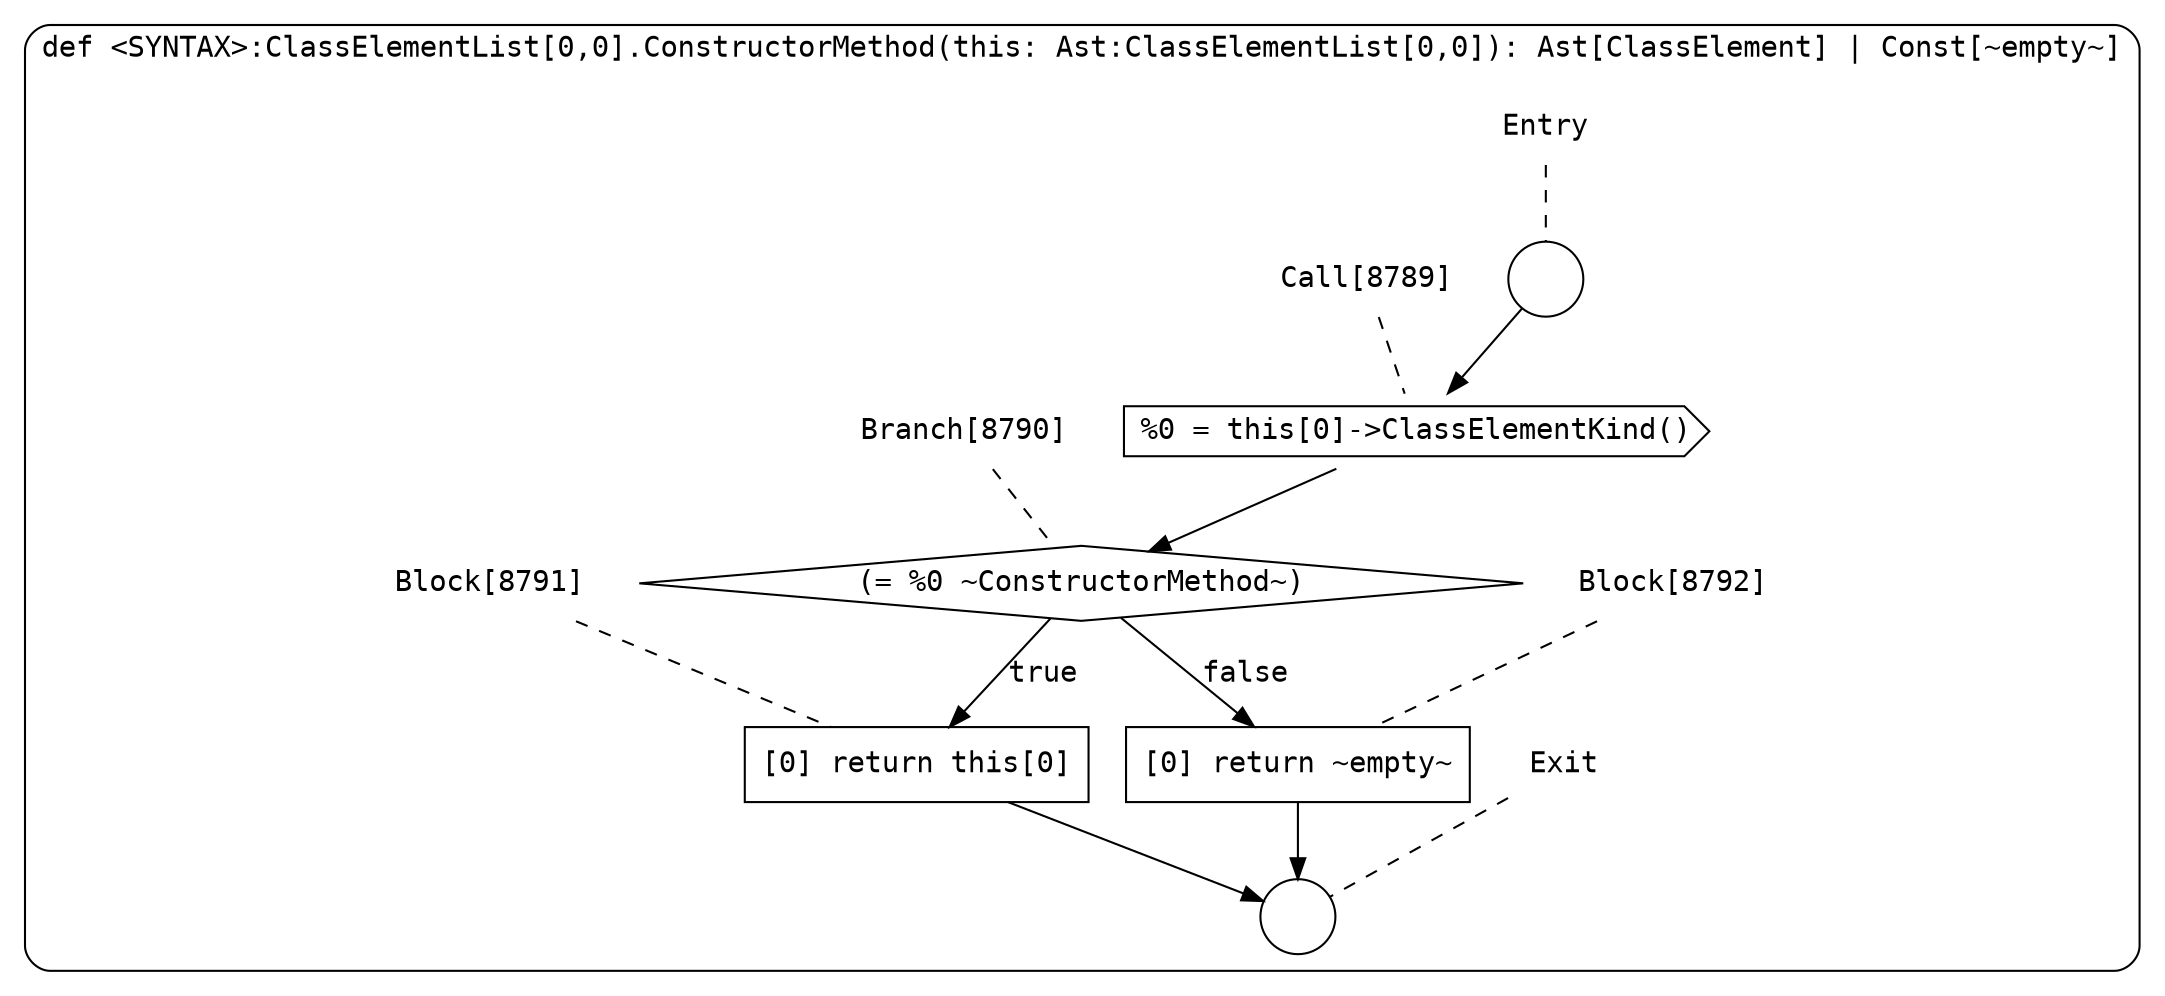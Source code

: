 digraph {
  graph [fontname = "Consolas"]
  node [fontname = "Consolas"]
  edge [fontname = "Consolas"]
  subgraph cluster1623 {
    label = "def <SYNTAX>:ClassElementList[0,0].ConstructorMethod(this: Ast:ClassElementList[0,0]): Ast[ClassElement] | Const[~empty~]"
    style = rounded
    cluster1623_entry_name [shape=none, label=<<font color="black">Entry</font>>]
    cluster1623_entry_name -> cluster1623_entry [arrowhead=none, color="black", style=dashed]
    cluster1623_entry [shape=circle label=" " color="black" fillcolor="white" style=filled]
    cluster1623_entry -> node8789 [color="black"]
    cluster1623_exit_name [shape=none, label=<<font color="black">Exit</font>>]
    cluster1623_exit_name -> cluster1623_exit [arrowhead=none, color="black", style=dashed]
    cluster1623_exit [shape=circle label=" " color="black" fillcolor="white" style=filled]
    node8789_name [shape=none, label=<<font color="black">Call[8789]</font>>]
    node8789_name -> node8789 [arrowhead=none, color="black", style=dashed]
    node8789 [shape=cds, label=<<font color="black">%0 = this[0]-&gt;ClassElementKind()</font>> color="black" fillcolor="white", style=filled]
    node8789 -> node8790 [color="black"]
    node8790_name [shape=none, label=<<font color="black">Branch[8790]</font>>]
    node8790_name -> node8790 [arrowhead=none, color="black", style=dashed]
    node8790 [shape=diamond, label=<<font color="black">(= %0 ~ConstructorMethod~)</font>> color="black" fillcolor="white", style=filled]
    node8790 -> node8791 [label=<<font color="black">true</font>> color="black"]
    node8790 -> node8792 [label=<<font color="black">false</font>> color="black"]
    node8791_name [shape=none, label=<<font color="black">Block[8791]</font>>]
    node8791_name -> node8791 [arrowhead=none, color="black", style=dashed]
    node8791 [shape=box, label=<<font color="black">[0] return this[0]<BR ALIGN="LEFT"/></font>> color="black" fillcolor="white", style=filled]
    node8791 -> cluster1623_exit [color="black"]
    node8792_name [shape=none, label=<<font color="black">Block[8792]</font>>]
    node8792_name -> node8792 [arrowhead=none, color="black", style=dashed]
    node8792 [shape=box, label=<<font color="black">[0] return ~empty~<BR ALIGN="LEFT"/></font>> color="black" fillcolor="white", style=filled]
    node8792 -> cluster1623_exit [color="black"]
  }
}